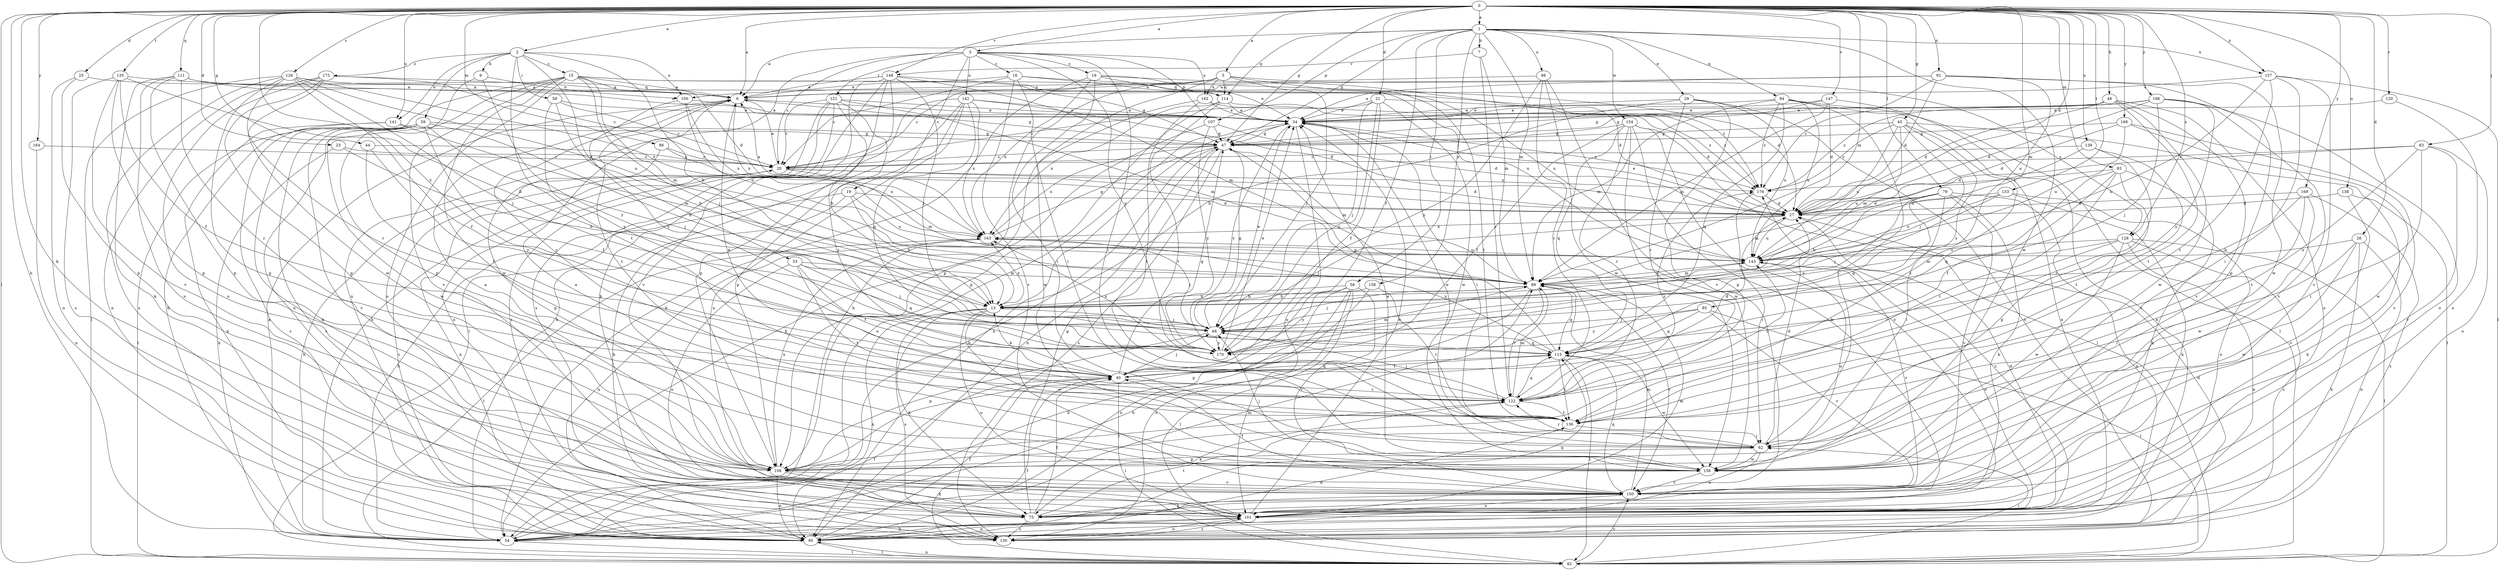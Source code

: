 strict digraph  {
0;
1;
2;
3;
5;
6;
7;
9;
13;
15;
16;
18;
19;
20;
21;
23;
25;
26;
27;
29;
33;
34;
40;
44;
45;
47;
48;
54;
56;
58;
59;
62;
63;
68;
75;
79;
82;
83;
85;
86;
89;
92;
94;
95;
98;
100;
101;
107;
108;
111;
114;
115;
120;
121;
122;
126;
128;
130;
133;
135;
136;
138;
139;
141;
142;
143;
147;
148;
150;
154;
156;
157;
158;
162;
163;
164;
166;
168;
169;
170;
173;
176;
0 -> 1  [label=a];
0 -> 2  [label=a];
0 -> 3  [label=a];
0 -> 5  [label=a];
0 -> 6  [label=a];
0 -> 21  [label=d];
0 -> 23  [label=d];
0 -> 25  [label=d];
0 -> 26  [label=d];
0 -> 27  [label=d];
0 -> 44  [label=g];
0 -> 45  [label=g];
0 -> 47  [label=g];
0 -> 48  [label=h];
0 -> 54  [label=h];
0 -> 63  [label=j];
0 -> 75  [label=k];
0 -> 79  [label=l];
0 -> 82  [label=l];
0 -> 83  [label=m];
0 -> 85  [label=m];
0 -> 86  [label=m];
0 -> 89  [label=m];
0 -> 92  [label=n];
0 -> 111  [label=q];
0 -> 120  [label=r];
0 -> 126  [label=s];
0 -> 128  [label=s];
0 -> 133  [label=t];
0 -> 135  [label=t];
0 -> 138  [label=u];
0 -> 139  [label=u];
0 -> 141  [label=u];
0 -> 147  [label=v];
0 -> 148  [label=v];
0 -> 157  [label=x];
0 -> 164  [label=y];
0 -> 166  [label=y];
0 -> 168  [label=y];
0 -> 169  [label=y];
0 -> 170  [label=y];
1 -> 6  [label=a];
1 -> 7  [label=b];
1 -> 29  [label=e];
1 -> 40  [label=f];
1 -> 47  [label=g];
1 -> 56  [label=i];
1 -> 89  [label=m];
1 -> 94  [label=n];
1 -> 98  [label=o];
1 -> 107  [label=p];
1 -> 114  [label=q];
1 -> 154  [label=w];
1 -> 156  [label=w];
1 -> 157  [label=x];
1 -> 158  [label=x];
2 -> 9  [label=b];
2 -> 13  [label=b];
2 -> 15  [label=c];
2 -> 33  [label=e];
2 -> 58  [label=i];
2 -> 59  [label=i];
2 -> 100  [label=o];
2 -> 136  [label=t];
2 -> 141  [label=u];
2 -> 173  [label=z];
3 -> 16  [label=c];
3 -> 18  [label=c];
3 -> 19  [label=c];
3 -> 20  [label=c];
3 -> 62  [label=i];
3 -> 95  [label=n];
3 -> 107  [label=p];
3 -> 121  [label=r];
3 -> 142  [label=u];
3 -> 162  [label=x];
3 -> 170  [label=y];
5 -> 20  [label=c];
5 -> 54  [label=h];
5 -> 68  [label=j];
5 -> 100  [label=o];
5 -> 108  [label=p];
5 -> 114  [label=q];
5 -> 128  [label=s];
5 -> 136  [label=t];
5 -> 162  [label=x];
6 -> 34  [label=e];
6 -> 47  [label=g];
6 -> 122  [label=r];
6 -> 136  [label=t];
6 -> 163  [label=x];
7 -> 89  [label=m];
7 -> 122  [label=r];
7 -> 148  [label=v];
9 -> 100  [label=o];
9 -> 108  [label=p];
9 -> 170  [label=y];
13 -> 68  [label=j];
13 -> 75  [label=k];
13 -> 95  [label=n];
13 -> 101  [label=o];
13 -> 130  [label=s];
13 -> 156  [label=w];
13 -> 163  [label=x];
15 -> 6  [label=a];
15 -> 27  [label=d];
15 -> 47  [label=g];
15 -> 54  [label=h];
15 -> 68  [label=j];
15 -> 89  [label=m];
15 -> 95  [label=n];
15 -> 101  [label=o];
15 -> 150  [label=v];
15 -> 156  [label=w];
15 -> 176  [label=z];
16 -> 27  [label=d];
16 -> 54  [label=h];
16 -> 62  [label=i];
16 -> 114  [label=q];
16 -> 143  [label=u];
16 -> 163  [label=x];
18 -> 6  [label=a];
18 -> 20  [label=c];
18 -> 27  [label=d];
18 -> 34  [label=e];
18 -> 62  [label=i];
18 -> 150  [label=v];
19 -> 13  [label=b];
19 -> 27  [label=d];
19 -> 54  [label=h];
19 -> 75  [label=k];
19 -> 143  [label=u];
20 -> 6  [label=a];
20 -> 27  [label=d];
20 -> 54  [label=h];
20 -> 89  [label=m];
20 -> 95  [label=n];
20 -> 176  [label=z];
21 -> 20  [label=c];
21 -> 34  [label=e];
21 -> 40  [label=f];
21 -> 68  [label=j];
21 -> 156  [label=w];
21 -> 170  [label=y];
21 -> 176  [label=z];
23 -> 13  [label=b];
23 -> 20  [label=c];
23 -> 54  [label=h];
25 -> 95  [label=n];
25 -> 108  [label=p];
25 -> 114  [label=q];
26 -> 54  [label=h];
26 -> 62  [label=i];
26 -> 95  [label=n];
26 -> 143  [label=u];
26 -> 156  [label=w];
27 -> 6  [label=a];
27 -> 34  [label=e];
27 -> 68  [label=j];
27 -> 143  [label=u];
27 -> 163  [label=x];
29 -> 13  [label=b];
29 -> 34  [label=e];
29 -> 108  [label=p];
29 -> 122  [label=r];
29 -> 130  [label=s];
29 -> 143  [label=u];
33 -> 40  [label=f];
33 -> 68  [label=j];
33 -> 89  [label=m];
33 -> 101  [label=o];
33 -> 115  [label=q];
33 -> 136  [label=t];
34 -> 47  [label=g];
34 -> 62  [label=i];
34 -> 95  [label=n];
34 -> 101  [label=o];
34 -> 170  [label=y];
34 -> 176  [label=z];
40 -> 13  [label=b];
40 -> 27  [label=d];
40 -> 47  [label=g];
40 -> 68  [label=j];
40 -> 82  [label=l];
40 -> 115  [label=q];
40 -> 122  [label=r];
44 -> 20  [label=c];
44 -> 40  [label=f];
44 -> 170  [label=y];
45 -> 47  [label=g];
45 -> 68  [label=j];
45 -> 82  [label=l];
45 -> 89  [label=m];
45 -> 136  [label=t];
45 -> 143  [label=u];
45 -> 170  [label=y];
45 -> 176  [label=z];
47 -> 20  [label=c];
47 -> 54  [label=h];
47 -> 89  [label=m];
47 -> 95  [label=n];
47 -> 130  [label=s];
47 -> 163  [label=x];
48 -> 27  [label=d];
48 -> 34  [label=e];
48 -> 47  [label=g];
48 -> 101  [label=o];
48 -> 136  [label=t];
48 -> 150  [label=v];
48 -> 156  [label=w];
54 -> 6  [label=a];
54 -> 34  [label=e];
54 -> 40  [label=f];
54 -> 82  [label=l];
54 -> 89  [label=m];
54 -> 115  [label=q];
56 -> 13  [label=b];
56 -> 82  [label=l];
56 -> 95  [label=n];
56 -> 108  [label=p];
56 -> 130  [label=s];
56 -> 150  [label=v];
56 -> 170  [label=y];
58 -> 13  [label=b];
58 -> 20  [label=c];
58 -> 34  [label=e];
58 -> 170  [label=y];
59 -> 13  [label=b];
59 -> 40  [label=f];
59 -> 47  [label=g];
59 -> 68  [label=j];
59 -> 75  [label=k];
59 -> 82  [label=l];
59 -> 130  [label=s];
59 -> 150  [label=v];
59 -> 156  [label=w];
62 -> 27  [label=d];
62 -> 34  [label=e];
62 -> 101  [label=o];
62 -> 108  [label=p];
62 -> 122  [label=r];
62 -> 156  [label=w];
63 -> 20  [label=c];
63 -> 27  [label=d];
63 -> 62  [label=i];
63 -> 101  [label=o];
63 -> 136  [label=t];
63 -> 150  [label=v];
68 -> 34  [label=e];
68 -> 47  [label=g];
68 -> 108  [label=p];
68 -> 115  [label=q];
68 -> 170  [label=y];
75 -> 40  [label=f];
75 -> 47  [label=g];
75 -> 130  [label=s];
75 -> 136  [label=t];
79 -> 13  [label=b];
79 -> 27  [label=d];
79 -> 62  [label=i];
79 -> 75  [label=k];
79 -> 89  [label=m];
79 -> 95  [label=n];
79 -> 115  [label=q];
79 -> 150  [label=v];
79 -> 170  [label=y];
82 -> 40  [label=f];
82 -> 62  [label=i];
82 -> 95  [label=n];
82 -> 150  [label=v];
83 -> 40  [label=f];
83 -> 75  [label=k];
83 -> 108  [label=p];
83 -> 115  [label=q];
83 -> 136  [label=t];
83 -> 176  [label=z];
85 -> 68  [label=j];
85 -> 82  [label=l];
85 -> 115  [label=q];
85 -> 150  [label=v];
85 -> 170  [label=y];
86 -> 20  [label=c];
86 -> 108  [label=p];
86 -> 163  [label=x];
89 -> 13  [label=b];
89 -> 54  [label=h];
89 -> 68  [label=j];
89 -> 115  [label=q];
89 -> 122  [label=r];
89 -> 143  [label=u];
89 -> 150  [label=v];
92 -> 6  [label=a];
92 -> 27  [label=d];
92 -> 34  [label=e];
92 -> 108  [label=p];
92 -> 143  [label=u];
92 -> 156  [label=w];
92 -> 176  [label=z];
94 -> 34  [label=e];
94 -> 62  [label=i];
94 -> 82  [label=l];
94 -> 89  [label=m];
94 -> 95  [label=n];
94 -> 115  [label=q];
94 -> 143  [label=u];
94 -> 176  [label=z];
95 -> 20  [label=c];
95 -> 40  [label=f];
95 -> 82  [label=l];
95 -> 176  [label=z];
98 -> 6  [label=a];
98 -> 122  [label=r];
98 -> 150  [label=v];
98 -> 156  [label=w];
98 -> 170  [label=y];
100 -> 34  [label=e];
100 -> 143  [label=u];
100 -> 163  [label=x];
100 -> 170  [label=y];
101 -> 27  [label=d];
101 -> 34  [label=e];
101 -> 54  [label=h];
101 -> 89  [label=m];
101 -> 95  [label=n];
101 -> 130  [label=s];
107 -> 27  [label=d];
107 -> 47  [label=g];
107 -> 54  [label=h];
107 -> 170  [label=y];
108 -> 6  [label=a];
108 -> 75  [label=k];
108 -> 95  [label=n];
108 -> 122  [label=r];
108 -> 150  [label=v];
108 -> 163  [label=x];
111 -> 6  [label=a];
111 -> 34  [label=e];
111 -> 75  [label=k];
111 -> 101  [label=o];
111 -> 108  [label=p];
111 -> 122  [label=r];
114 -> 34  [label=e];
114 -> 108  [label=p];
114 -> 136  [label=t];
114 -> 163  [label=x];
114 -> 176  [label=z];
115 -> 40  [label=f];
115 -> 47  [label=g];
115 -> 82  [label=l];
115 -> 136  [label=t];
115 -> 156  [label=w];
115 -> 163  [label=x];
120 -> 34  [label=e];
120 -> 101  [label=o];
121 -> 13  [label=b];
121 -> 20  [label=c];
121 -> 34  [label=e];
121 -> 54  [label=h];
121 -> 89  [label=m];
121 -> 95  [label=n];
121 -> 122  [label=r];
121 -> 130  [label=s];
122 -> 6  [label=a];
122 -> 68  [label=j];
122 -> 75  [label=k];
122 -> 89  [label=m];
122 -> 115  [label=q];
122 -> 136  [label=t];
122 -> 143  [label=u];
122 -> 176  [label=z];
126 -> 6  [label=a];
126 -> 40  [label=f];
126 -> 68  [label=j];
126 -> 82  [label=l];
126 -> 108  [label=p];
126 -> 122  [label=r];
126 -> 130  [label=s];
126 -> 143  [label=u];
126 -> 163  [label=x];
128 -> 82  [label=l];
128 -> 89  [label=m];
128 -> 95  [label=n];
128 -> 122  [label=r];
128 -> 130  [label=s];
128 -> 143  [label=u];
128 -> 156  [label=w];
130 -> 27  [label=d];
130 -> 101  [label=o];
133 -> 27  [label=d];
133 -> 68  [label=j];
133 -> 75  [label=k];
133 -> 101  [label=o];
133 -> 143  [label=u];
135 -> 6  [label=a];
135 -> 13  [label=b];
135 -> 40  [label=f];
135 -> 108  [label=p];
135 -> 130  [label=s];
135 -> 150  [label=v];
136 -> 62  [label=i];
136 -> 95  [label=n];
138 -> 27  [label=d];
138 -> 75  [label=k];
138 -> 150  [label=v];
139 -> 20  [label=c];
139 -> 122  [label=r];
139 -> 136  [label=t];
139 -> 143  [label=u];
141 -> 47  [label=g];
141 -> 89  [label=m];
141 -> 95  [label=n];
141 -> 130  [label=s];
142 -> 27  [label=d];
142 -> 34  [label=e];
142 -> 54  [label=h];
142 -> 82  [label=l];
142 -> 101  [label=o];
142 -> 108  [label=p];
142 -> 115  [label=q];
142 -> 163  [label=x];
143 -> 89  [label=m];
143 -> 101  [label=o];
143 -> 150  [label=v];
147 -> 27  [label=d];
147 -> 34  [label=e];
147 -> 47  [label=g];
147 -> 89  [label=m];
147 -> 95  [label=n];
148 -> 6  [label=a];
148 -> 68  [label=j];
148 -> 75  [label=k];
148 -> 89  [label=m];
148 -> 108  [label=p];
148 -> 130  [label=s];
148 -> 143  [label=u];
148 -> 150  [label=v];
150 -> 40  [label=f];
150 -> 75  [label=k];
150 -> 89  [label=m];
150 -> 101  [label=o];
150 -> 115  [label=q];
154 -> 40  [label=f];
154 -> 47  [label=g];
154 -> 75  [label=k];
154 -> 82  [label=l];
154 -> 101  [label=o];
154 -> 115  [label=q];
154 -> 122  [label=r];
154 -> 156  [label=w];
156 -> 6  [label=a];
156 -> 34  [label=e];
156 -> 68  [label=j];
156 -> 143  [label=u];
156 -> 150  [label=v];
157 -> 6  [label=a];
157 -> 13  [label=b];
157 -> 62  [label=i];
157 -> 82  [label=l];
157 -> 136  [label=t];
157 -> 150  [label=v];
158 -> 13  [label=b];
158 -> 54  [label=h];
158 -> 136  [label=t];
162 -> 27  [label=d];
162 -> 34  [label=e];
162 -> 136  [label=t];
162 -> 156  [label=w];
163 -> 47  [label=g];
163 -> 68  [label=j];
163 -> 82  [label=l];
163 -> 95  [label=n];
163 -> 143  [label=u];
164 -> 20  [label=c];
164 -> 95  [label=n];
166 -> 27  [label=d];
166 -> 34  [label=e];
166 -> 68  [label=j];
166 -> 101  [label=o];
166 -> 150  [label=v];
166 -> 170  [label=y];
166 -> 176  [label=z];
168 -> 27  [label=d];
168 -> 47  [label=g];
168 -> 143  [label=u];
168 -> 150  [label=v];
168 -> 156  [label=w];
169 -> 13  [label=b];
169 -> 27  [label=d];
169 -> 130  [label=s];
169 -> 136  [label=t];
169 -> 156  [label=w];
170 -> 34  [label=e];
170 -> 89  [label=m];
170 -> 163  [label=x];
173 -> 6  [label=a];
173 -> 20  [label=c];
173 -> 95  [label=n];
173 -> 101  [label=o];
173 -> 108  [label=p];
173 -> 156  [label=w];
176 -> 27  [label=d];
176 -> 62  [label=i];
}
